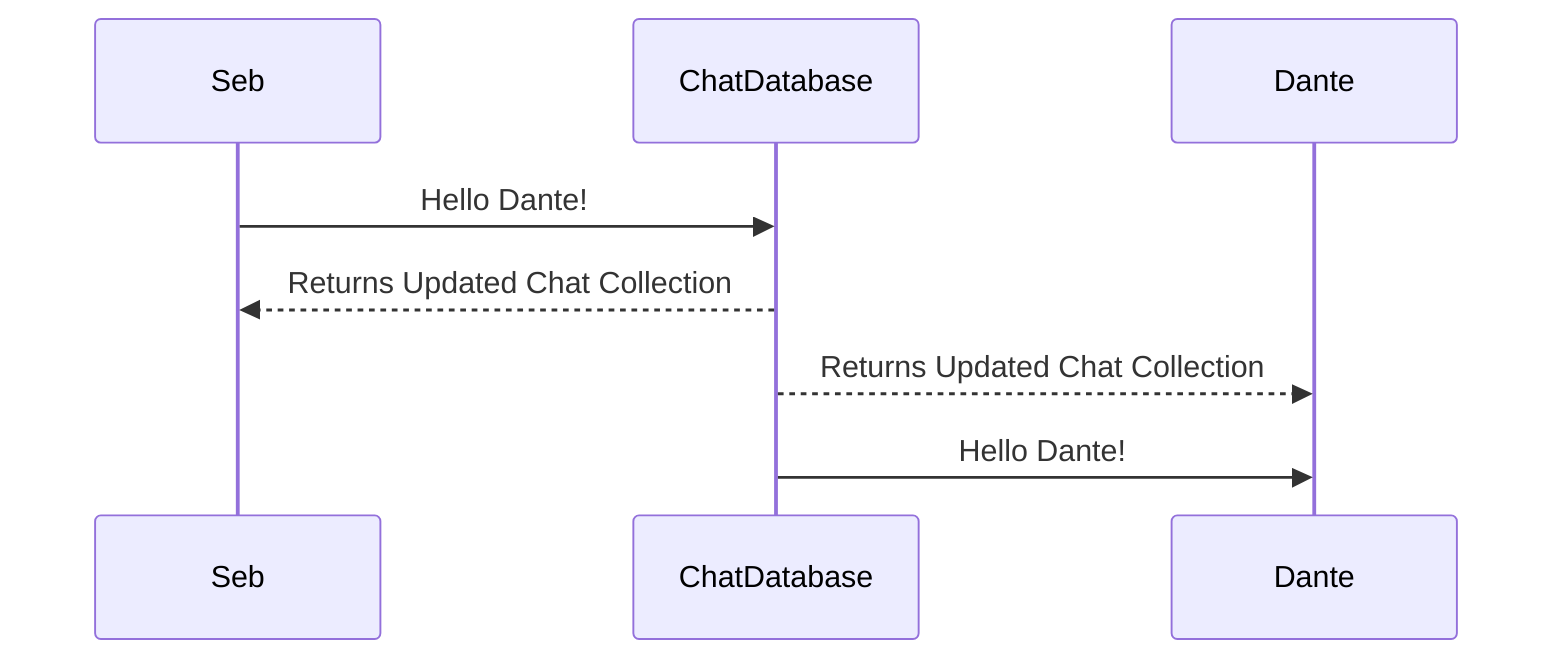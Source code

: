 sequenceDiagram
        Seb->>ChatDatabase: Hello Dante!
        ChatDatabase-->> Seb: Returns Updated Chat Collection
        ChatDatabase-->> Dante: Returns Updated Chat Collection
        ChatDatabase->> Dante: Hello Dante!